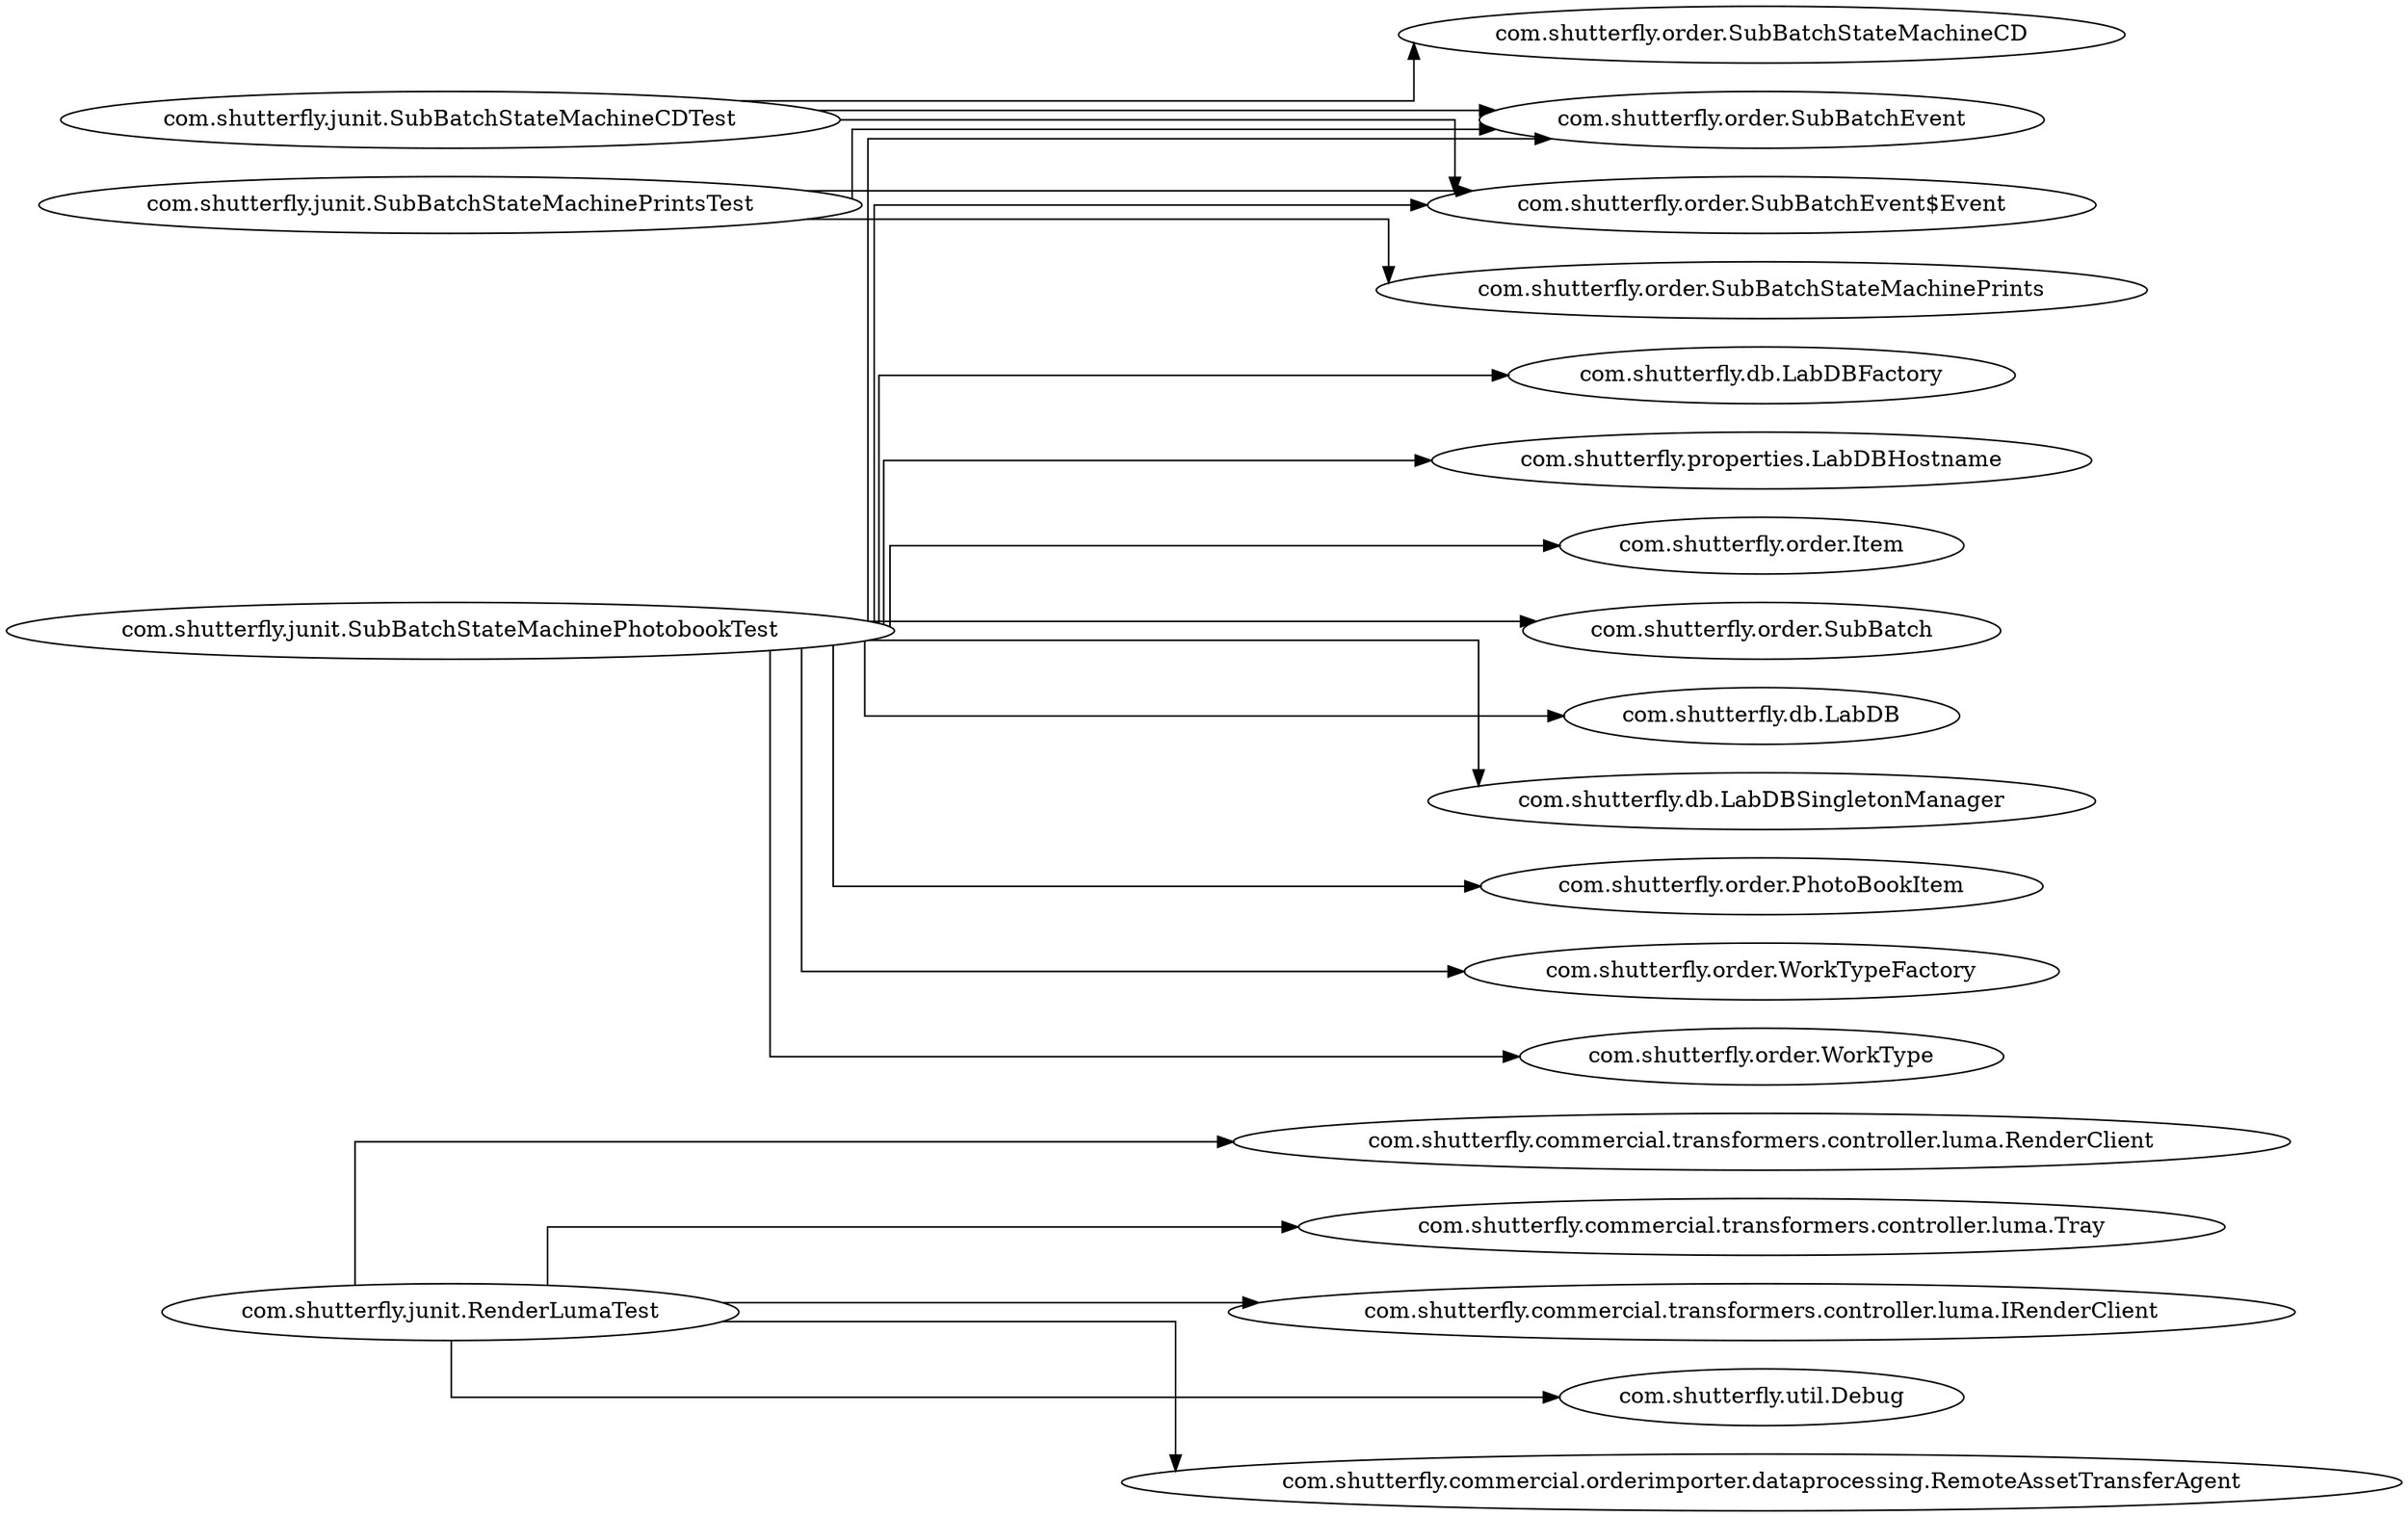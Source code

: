 digraph dependencyGraph {
 concentrate=true;
 rankdir="LR"; 
ranksep="2.0";
"com.shutterfly.junit.RenderLumaTest"; 
"com.shutterfly.junit.RenderLumaTest"->"com.shutterfly.commercial.transformers.controller.luma.RenderClient";
"com.shutterfly.junit.RenderLumaTest"->"com.shutterfly.commercial.transformers.controller.luma.Tray";
"com.shutterfly.junit.RenderLumaTest"->"com.shutterfly.commercial.transformers.controller.luma.IRenderClient";
"com.shutterfly.junit.RenderLumaTest"->"com.shutterfly.util.Debug";
"com.shutterfly.junit.RenderLumaTest"->"com.shutterfly.commercial.orderimporter.dataprocessing.RemoteAssetTransferAgent";
"com.shutterfly.junit.SubBatchStateMachineCDTest"; 
"com.shutterfly.junit.SubBatchStateMachineCDTest"->"com.shutterfly.order.SubBatchStateMachineCD";
"com.shutterfly.junit.SubBatchStateMachineCDTest"->"com.shutterfly.order.SubBatchEvent";
"com.shutterfly.junit.SubBatchStateMachineCDTest"->"com.shutterfly.order.SubBatchEvent$Event";
"com.shutterfly.junit.SubBatchStateMachinePhotobookTest"; 
"com.shutterfly.junit.SubBatchStateMachinePhotobookTest"->"com.shutterfly.order.SubBatch";
"com.shutterfly.junit.SubBatchStateMachinePhotobookTest"->"com.shutterfly.db.LabDB";
"com.shutterfly.junit.SubBatchStateMachinePhotobookTest"->"com.shutterfly.db.LabDBSingletonManager";
"com.shutterfly.junit.SubBatchStateMachinePhotobookTest"->"com.shutterfly.order.PhotoBookItem";
"com.shutterfly.junit.SubBatchStateMachinePhotobookTest"->"com.shutterfly.order.WorkTypeFactory";
"com.shutterfly.junit.SubBatchStateMachinePhotobookTest"->"com.shutterfly.order.WorkType";
"com.shutterfly.junit.SubBatchStateMachinePhotobookTest"->"com.shutterfly.order.SubBatchEvent";
"com.shutterfly.junit.SubBatchStateMachinePhotobookTest"->"com.shutterfly.db.LabDBFactory";
"com.shutterfly.junit.SubBatchStateMachinePhotobookTest"->"com.shutterfly.properties.LabDBHostname";
"com.shutterfly.junit.SubBatchStateMachinePhotobookTest"->"com.shutterfly.order.Item";
"com.shutterfly.junit.SubBatchStateMachinePhotobookTest"->"com.shutterfly.order.SubBatchEvent$Event";
"com.shutterfly.junit.SubBatchStateMachinePrintsTest"; 
"com.shutterfly.junit.SubBatchStateMachinePrintsTest"->"com.shutterfly.order.SubBatchStateMachinePrints";
"com.shutterfly.junit.SubBatchStateMachinePrintsTest"->"com.shutterfly.order.SubBatchEvent";
"com.shutterfly.junit.SubBatchStateMachinePrintsTest"->"com.shutterfly.order.SubBatchEvent$Event";
splines="ortho";
}